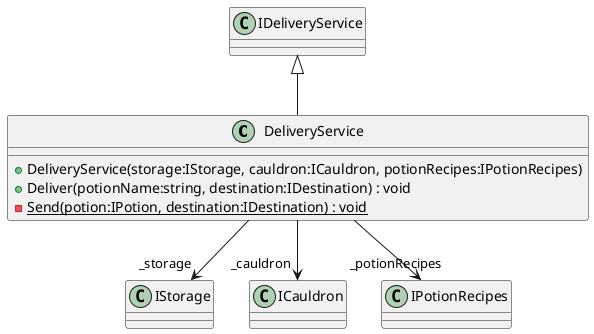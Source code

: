 @startuml
class DeliveryService {
    + DeliveryService(storage:IStorage, cauldron:ICauldron, potionRecipes:IPotionRecipes)
    + Deliver(potionName:string, destination:IDestination) : void
    - {static} Send(potion:IPotion, destination:IDestination) : void
}
IDeliveryService <|-- DeliveryService
DeliveryService --> "_storage" IStorage
DeliveryService --> "_cauldron" ICauldron
DeliveryService --> "_potionRecipes" IPotionRecipes
@enduml
